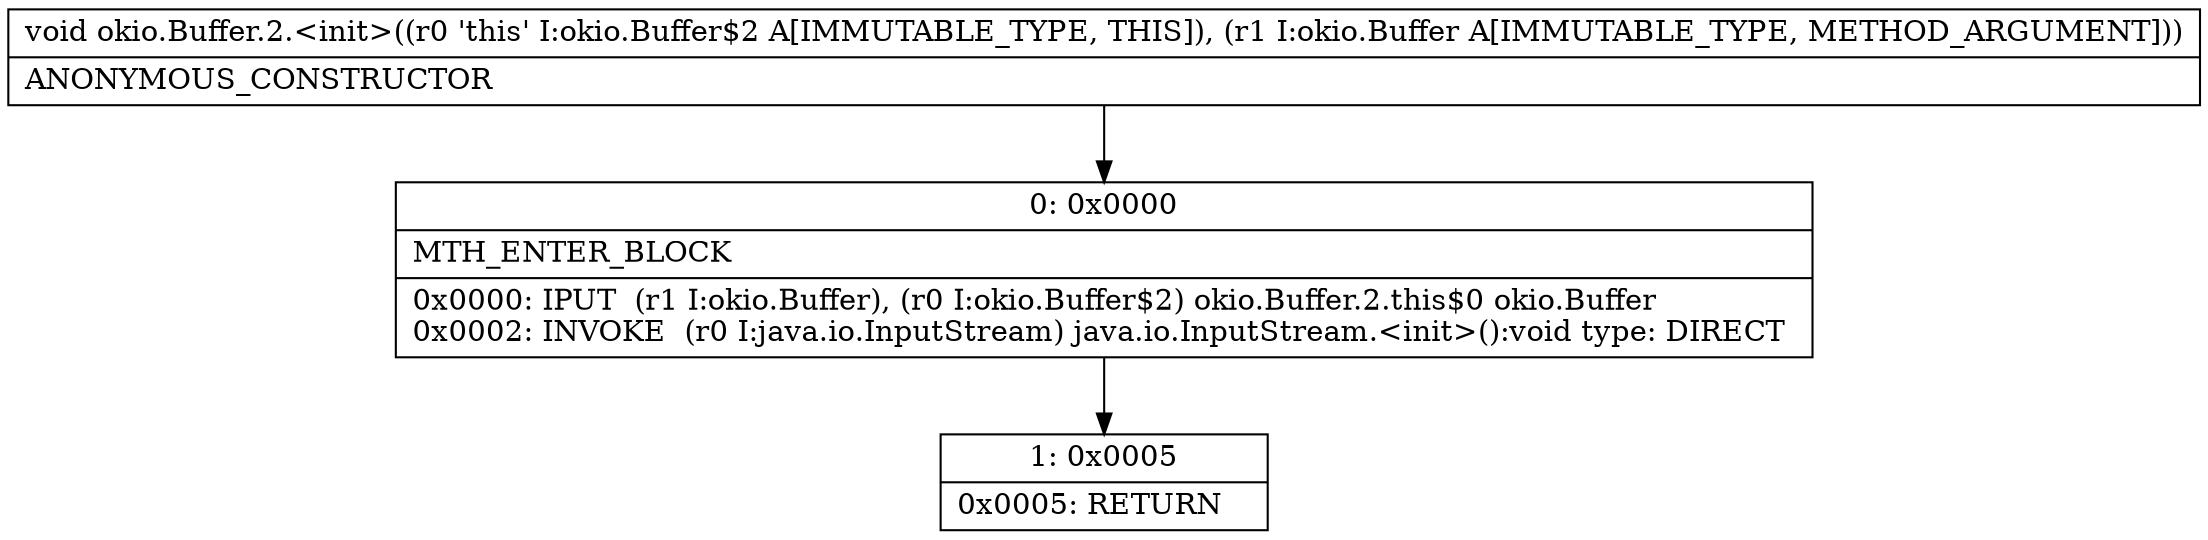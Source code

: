 digraph "CFG forokio.Buffer.2.\<init\>(Lokio\/Buffer;)V" {
Node_0 [shape=record,label="{0\:\ 0x0000|MTH_ENTER_BLOCK\l|0x0000: IPUT  (r1 I:okio.Buffer), (r0 I:okio.Buffer$2) okio.Buffer.2.this$0 okio.Buffer \l0x0002: INVOKE  (r0 I:java.io.InputStream) java.io.InputStream.\<init\>():void type: DIRECT \l}"];
Node_1 [shape=record,label="{1\:\ 0x0005|0x0005: RETURN   \l}"];
MethodNode[shape=record,label="{void okio.Buffer.2.\<init\>((r0 'this' I:okio.Buffer$2 A[IMMUTABLE_TYPE, THIS]), (r1 I:okio.Buffer A[IMMUTABLE_TYPE, METHOD_ARGUMENT]))  | ANONYMOUS_CONSTRUCTOR\l}"];
MethodNode -> Node_0;
Node_0 -> Node_1;
}

